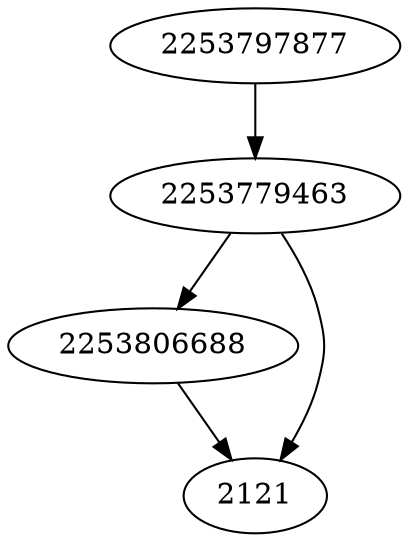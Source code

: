 strict digraph  {
2253806688;
2121;
2253797877;
2253779463;
2253806688 -> 2121;
2253797877 -> 2253779463;
2253779463 -> 2253806688;
2253779463 -> 2121;
}
